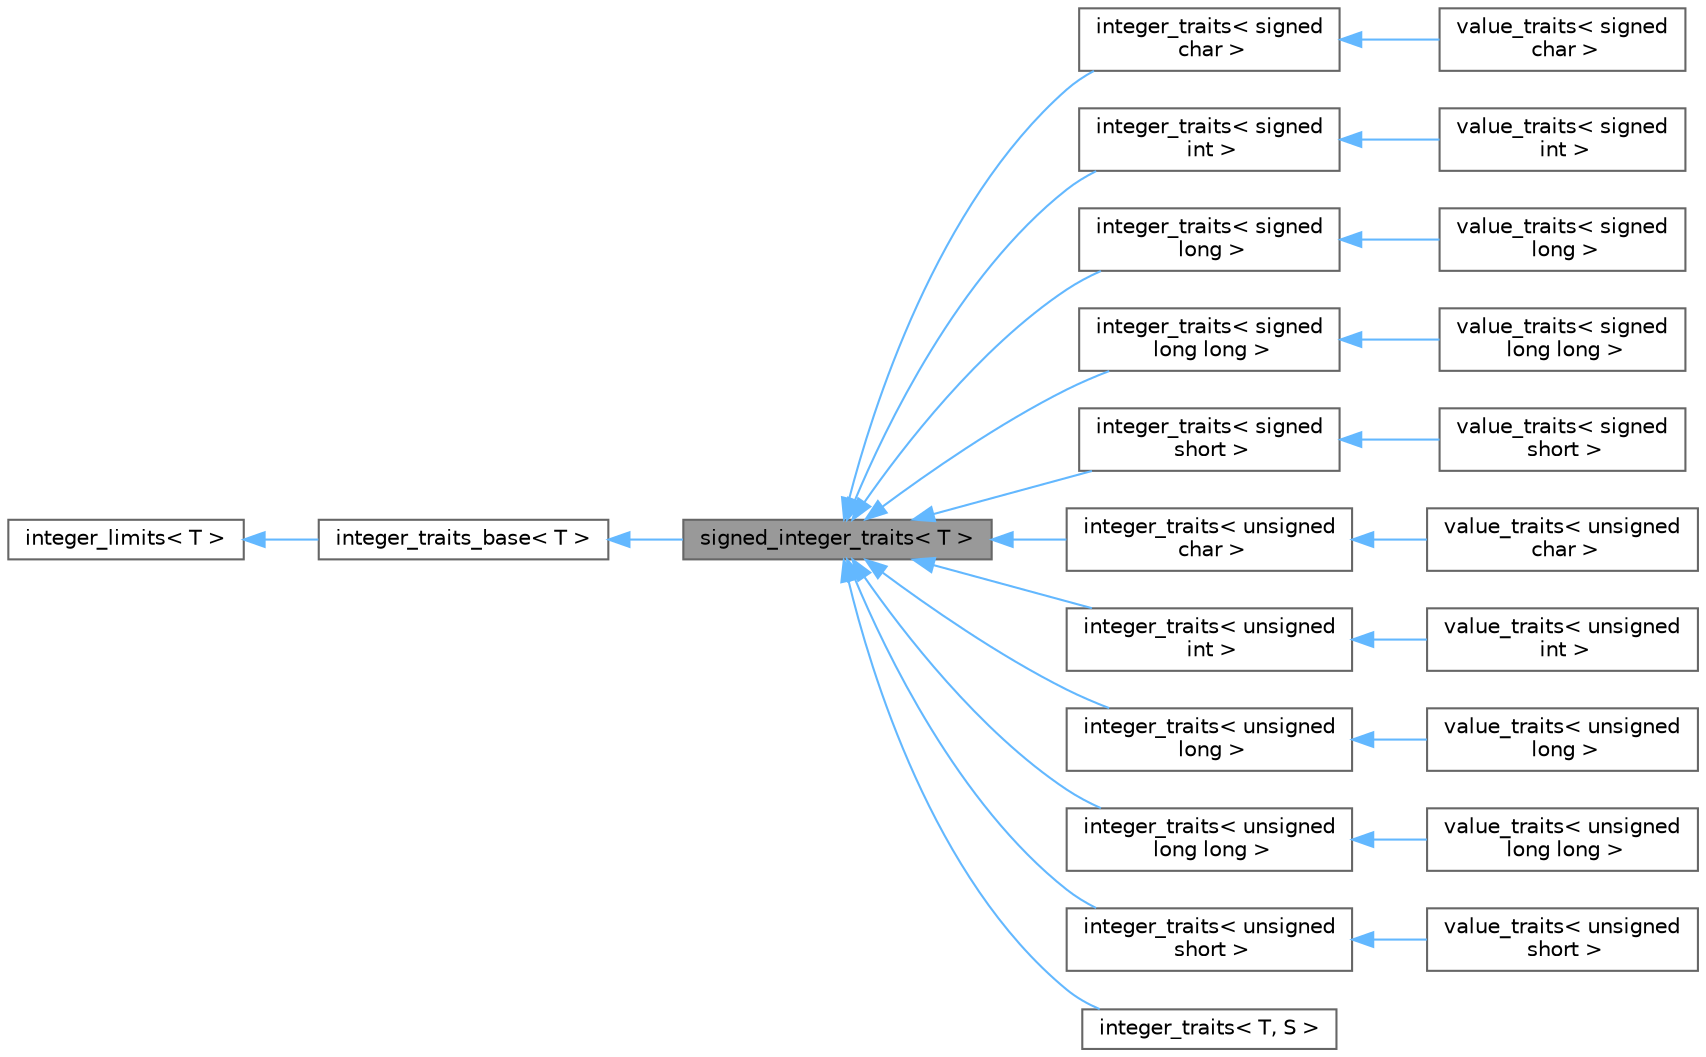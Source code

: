 digraph "signed_integer_traits&lt; T &gt;"
{
 // LATEX_PDF_SIZE
  bgcolor="transparent";
  edge [fontname=Helvetica,fontsize=10,labelfontname=Helvetica,labelfontsize=10];
  node [fontname=Helvetica,fontsize=10,shape=box,height=0.2,width=0.4];
  rankdir="LR";
  Node1 [id="Node000001",label="signed_integer_traits\< T \>",height=0.2,width=0.4,color="gray40", fillcolor="grey60", style="filled", fontcolor="black",tooltip=" "];
  Node2 -> Node1 [id="edge1_Node000001_Node000002",dir="back",color="steelblue1",style="solid",tooltip=" "];
  Node2 [id="Node000002",label="integer_traits_base\< T \>",height=0.2,width=0.4,color="gray40", fillcolor="white", style="filled",URL="$structinteger__traits__base.html",tooltip=" "];
  Node3 -> Node2 [id="edge2_Node000002_Node000003",dir="back",color="steelblue1",style="solid",tooltip=" "];
  Node3 [id="Node000003",label="integer_limits\< T \>",height=0.2,width=0.4,color="gray40", fillcolor="white", style="filled",URL="$structinteger__limits.html",tooltip=" "];
  Node1 -> Node4 [id="edge3_Node000001_Node000004",dir="back",color="steelblue1",style="solid",tooltip=" "];
  Node4 [id="Node000004",label="integer_traits\< signed\l char \>",height=0.2,width=0.4,color="gray40", fillcolor="white", style="filled",URL="$structinteger__traits.html",tooltip=" "];
  Node4 -> Node5 [id="edge4_Node000004_Node000005",dir="back",color="steelblue1",style="solid",tooltip=" "];
  Node5 [id="Node000005",label="value_traits\< signed\l char \>",height=0.2,width=0.4,color="gray40", fillcolor="white", style="filled",URL="$structvalue__traits_3_01signed_01char_01_4.html",tooltip=" "];
  Node1 -> Node6 [id="edge5_Node000001_Node000006",dir="back",color="steelblue1",style="solid",tooltip=" "];
  Node6 [id="Node000006",label="integer_traits\< signed\l int \>",height=0.2,width=0.4,color="gray40", fillcolor="white", style="filled",URL="$structinteger__traits.html",tooltip=" "];
  Node6 -> Node7 [id="edge6_Node000006_Node000007",dir="back",color="steelblue1",style="solid",tooltip=" "];
  Node7 [id="Node000007",label="value_traits\< signed\l int \>",height=0.2,width=0.4,color="gray40", fillcolor="white", style="filled",URL="$structvalue__traits_3_01signed_01int_01_4.html",tooltip=" "];
  Node1 -> Node8 [id="edge7_Node000001_Node000008",dir="back",color="steelblue1",style="solid",tooltip=" "];
  Node8 [id="Node000008",label="integer_traits\< signed\l long \>",height=0.2,width=0.4,color="gray40", fillcolor="white", style="filled",URL="$structinteger__traits.html",tooltip=" "];
  Node8 -> Node9 [id="edge8_Node000008_Node000009",dir="back",color="steelblue1",style="solid",tooltip=" "];
  Node9 [id="Node000009",label="value_traits\< signed\l long \>",height=0.2,width=0.4,color="gray40", fillcolor="white", style="filled",URL="$structvalue__traits_3_01signed_01long_01_4.html",tooltip=" "];
  Node1 -> Node10 [id="edge9_Node000001_Node000010",dir="back",color="steelblue1",style="solid",tooltip=" "];
  Node10 [id="Node000010",label="integer_traits\< signed\l long long \>",height=0.2,width=0.4,color="gray40", fillcolor="white", style="filled",URL="$structinteger__traits.html",tooltip=" "];
  Node10 -> Node11 [id="edge10_Node000010_Node000011",dir="back",color="steelblue1",style="solid",tooltip=" "];
  Node11 [id="Node000011",label="value_traits\< signed\l long long \>",height=0.2,width=0.4,color="gray40", fillcolor="white", style="filled",URL="$structvalue__traits_3_01signed_01long_01long_01_4.html",tooltip=" "];
  Node1 -> Node12 [id="edge11_Node000001_Node000012",dir="back",color="steelblue1",style="solid",tooltip=" "];
  Node12 [id="Node000012",label="integer_traits\< signed\l short \>",height=0.2,width=0.4,color="gray40", fillcolor="white", style="filled",URL="$structinteger__traits.html",tooltip=" "];
  Node12 -> Node13 [id="edge12_Node000012_Node000013",dir="back",color="steelblue1",style="solid",tooltip=" "];
  Node13 [id="Node000013",label="value_traits\< signed\l short \>",height=0.2,width=0.4,color="gray40", fillcolor="white", style="filled",URL="$structvalue__traits_3_01signed_01short_01_4.html",tooltip=" "];
  Node1 -> Node14 [id="edge13_Node000001_Node000014",dir="back",color="steelblue1",style="solid",tooltip=" "];
  Node14 [id="Node000014",label="integer_traits\< unsigned\l char \>",height=0.2,width=0.4,color="gray40", fillcolor="white", style="filled",URL="$structinteger__traits.html",tooltip=" "];
  Node14 -> Node15 [id="edge14_Node000014_Node000015",dir="back",color="steelblue1",style="solid",tooltip=" "];
  Node15 [id="Node000015",label="value_traits\< unsigned\l char \>",height=0.2,width=0.4,color="gray40", fillcolor="white", style="filled",URL="$structvalue__traits_3_01unsigned_01char_01_4.html",tooltip=" "];
  Node1 -> Node16 [id="edge15_Node000001_Node000016",dir="back",color="steelblue1",style="solid",tooltip=" "];
  Node16 [id="Node000016",label="integer_traits\< unsigned\l int \>",height=0.2,width=0.4,color="gray40", fillcolor="white", style="filled",URL="$structinteger__traits.html",tooltip=" "];
  Node16 -> Node17 [id="edge16_Node000016_Node000017",dir="back",color="steelblue1",style="solid",tooltip=" "];
  Node17 [id="Node000017",label="value_traits\< unsigned\l int \>",height=0.2,width=0.4,color="gray40", fillcolor="white", style="filled",URL="$structvalue__traits_3_01unsigned_01int_01_4.html",tooltip=" "];
  Node1 -> Node18 [id="edge17_Node000001_Node000018",dir="back",color="steelblue1",style="solid",tooltip=" "];
  Node18 [id="Node000018",label="integer_traits\< unsigned\l long \>",height=0.2,width=0.4,color="gray40", fillcolor="white", style="filled",URL="$structinteger__traits.html",tooltip=" "];
  Node18 -> Node19 [id="edge18_Node000018_Node000019",dir="back",color="steelblue1",style="solid",tooltip=" "];
  Node19 [id="Node000019",label="value_traits\< unsigned\l long \>",height=0.2,width=0.4,color="gray40", fillcolor="white", style="filled",URL="$structvalue__traits_3_01unsigned_01long_01_4.html",tooltip=" "];
  Node1 -> Node20 [id="edge19_Node000001_Node000020",dir="back",color="steelblue1",style="solid",tooltip=" "];
  Node20 [id="Node000020",label="integer_traits\< unsigned\l long long \>",height=0.2,width=0.4,color="gray40", fillcolor="white", style="filled",URL="$structinteger__traits.html",tooltip=" "];
  Node20 -> Node21 [id="edge20_Node000020_Node000021",dir="back",color="steelblue1",style="solid",tooltip=" "];
  Node21 [id="Node000021",label="value_traits\< unsigned\l long long \>",height=0.2,width=0.4,color="gray40", fillcolor="white", style="filled",URL="$structvalue__traits_3_01unsigned_01long_01long_01_4.html",tooltip=" "];
  Node1 -> Node22 [id="edge21_Node000001_Node000022",dir="back",color="steelblue1",style="solid",tooltip=" "];
  Node22 [id="Node000022",label="integer_traits\< unsigned\l short \>",height=0.2,width=0.4,color="gray40", fillcolor="white", style="filled",URL="$structinteger__traits.html",tooltip=" "];
  Node22 -> Node23 [id="edge22_Node000022_Node000023",dir="back",color="steelblue1",style="solid",tooltip=" "];
  Node23 [id="Node000023",label="value_traits\< unsigned\l short \>",height=0.2,width=0.4,color="gray40", fillcolor="white", style="filled",URL="$structvalue__traits_3_01unsigned_01short_01_4.html",tooltip=" "];
  Node1 -> Node24 [id="edge23_Node000001_Node000024",dir="back",color="steelblue1",style="solid",tooltip=" "];
  Node24 [id="Node000024",label="integer_traits\< T, S \>",height=0.2,width=0.4,color="gray40", fillcolor="white", style="filled",URL="$structinteger__traits.html",tooltip=" "];
}
